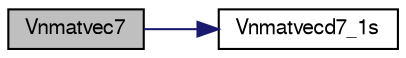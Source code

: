digraph G
{
  edge [fontname="FreeSans",fontsize="10",labelfontname="FreeSans",labelfontsize="10"];
  node [fontname="FreeSans",fontsize="10",shape=record];
  rankdir=LR;
  Node1 [label="Vnmatvec7",height=0.2,width=0.4,color="black", fillcolor="grey75", style="filled" fontcolor="black"];
  Node1 -> Node2 [color="midnightblue",fontsize="10",style="solid",fontname="FreeSans"];
  Node2 [label="Vnmatvecd7_1s",height=0.2,width=0.4,color="black", fillcolor="white", style="filled",URL="$matvecd_8c.html#ad5a0f4c2ae6950c0bf9d13cfa25ec005"];
}
